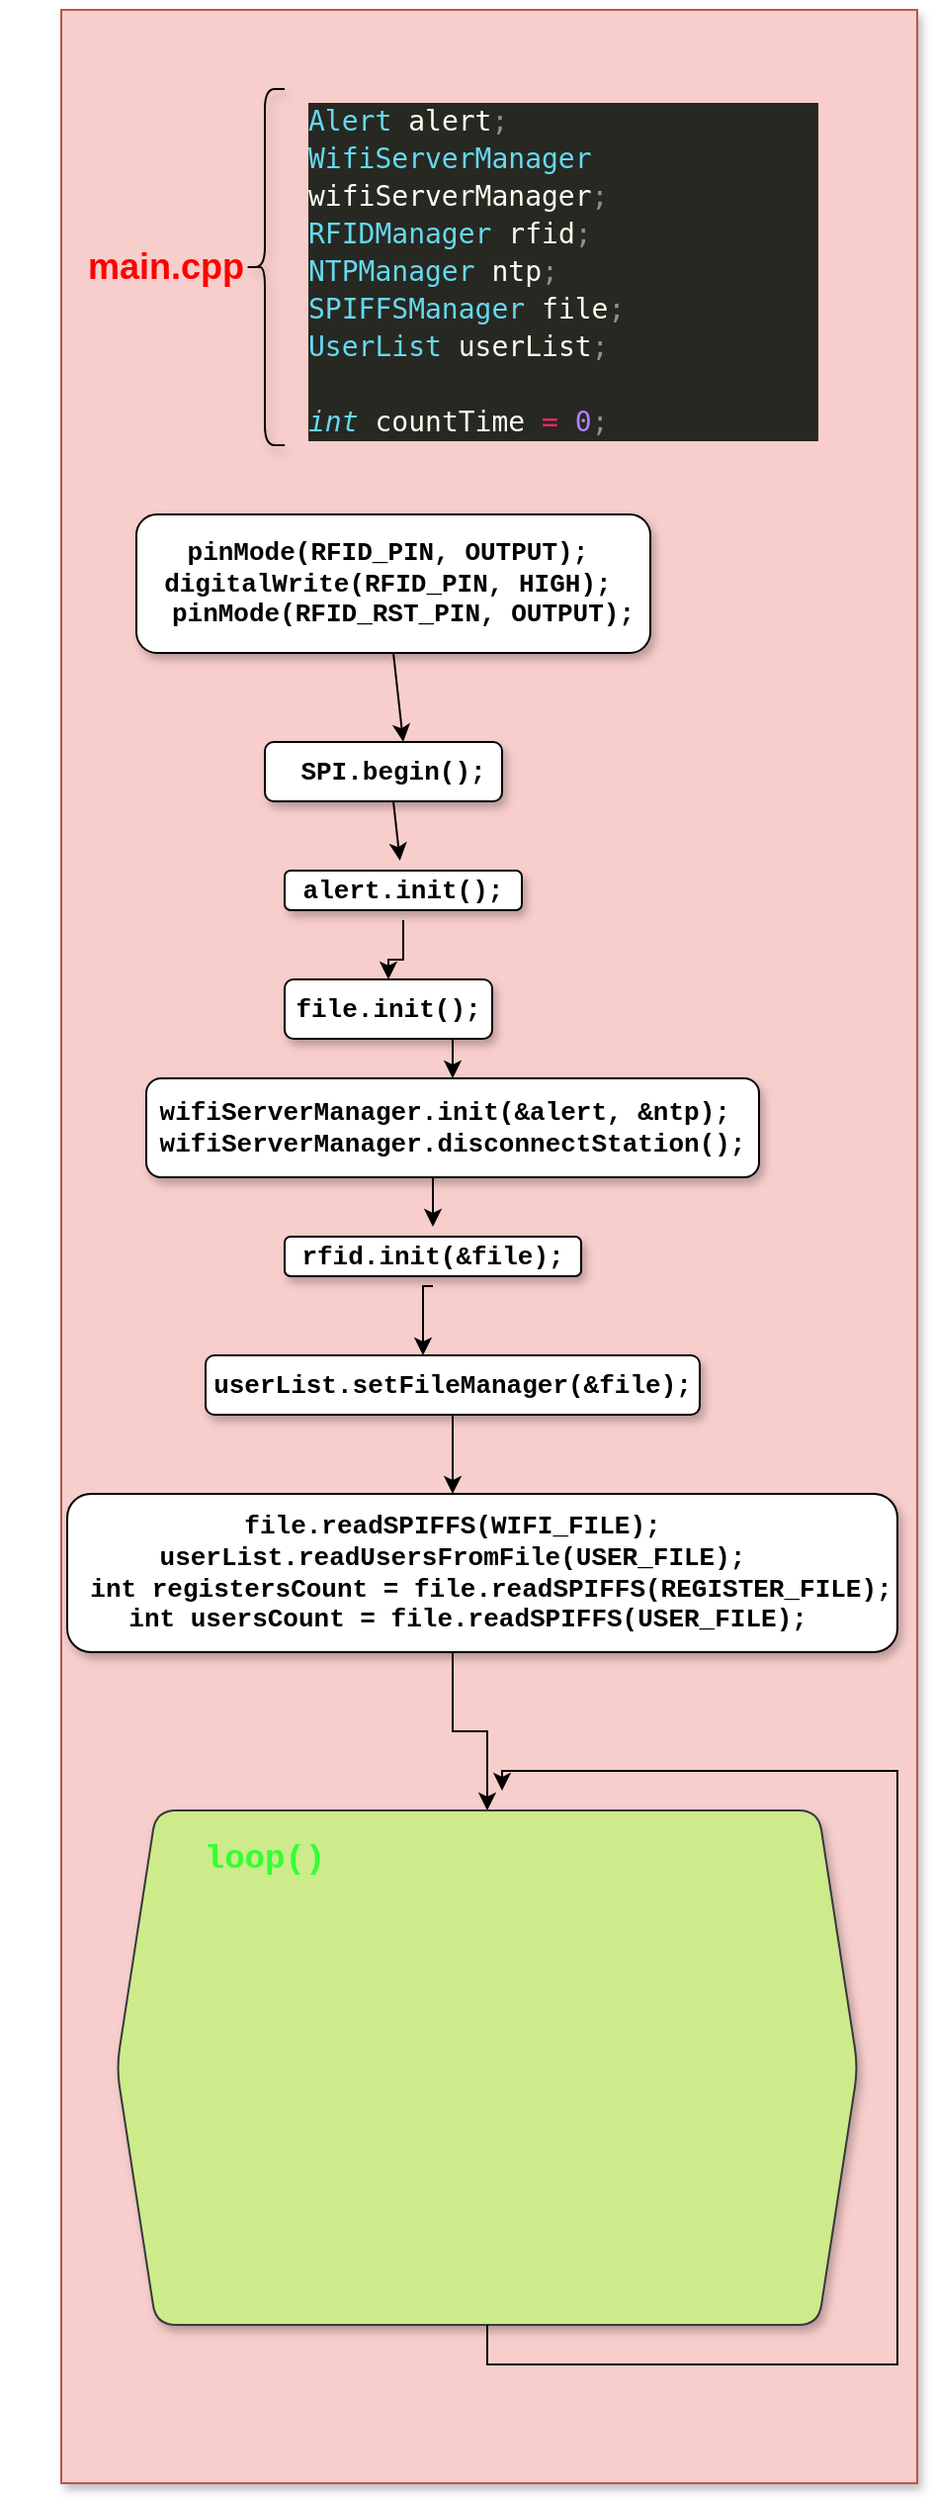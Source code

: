 <mxfile version="18.0.2" type="github">
  <diagram id="C5RBs43oDa-KdzZeNtuy" name="Page-1">
    <mxGraphModel dx="868" dy="1645" grid="1" gridSize="10" guides="1" tooltips="1" connect="1" arrows="1" fold="1" page="1" pageScale="1" pageWidth="827" pageHeight="1169" math="0" shadow="0">
      <root>
        <mxCell id="WIyWlLk6GJQsqaUBKTNV-0" />
        <mxCell id="WIyWlLk6GJQsqaUBKTNV-1" parent="WIyWlLk6GJQsqaUBKTNV-0" />
        <mxCell id="gTUWzl0cyye1RNJ3JdWd-1" value="" style="rounded=0;whiteSpace=wrap;html=1;fontFamily=Helvetica;fontSize=12;strokeColor=#b85450;fillColor=#f8cecc;fontStyle=0;shadow=1;sketch=0;glass=0;" vertex="1" parent="WIyWlLk6GJQsqaUBKTNV-1">
          <mxGeometry x="207" y="-160" width="433" height="1250" as="geometry" />
        </mxCell>
        <mxCell id="gTUWzl0cyye1RNJ3JdWd-2" value="&lt;h2&gt;&lt;font color=&quot;#FF0000&quot;&gt;main.cpp&lt;/font&gt;&lt;br&gt;&lt;/h2&gt;" style="text;html=1;strokeColor=none;fillColor=none;align=center;verticalAlign=middle;whiteSpace=wrap;rounded=0;fontFamily=Helvetica;fontSize=12;fontColor=default;" vertex="1" parent="WIyWlLk6GJQsqaUBKTNV-1">
          <mxGeometry x="230" y="-45" width="60" height="30" as="geometry" />
        </mxCell>
        <mxCell id="gTUWzl0cyye1RNJ3JdWd-4" value="" style="rounded=1;whiteSpace=wrap;html=1;shadow=1;glass=0;sketch=0;fontFamily=Courier New;fontSize=13;fontColor=#FF0000;strokeColor=default;fillColor=default;" vertex="1" parent="WIyWlLk6GJQsqaUBKTNV-1">
          <mxGeometry x="245" y="95" width="260" height="70" as="geometry" />
        </mxCell>
        <mxCell id="gTUWzl0cyye1RNJ3JdWd-5" value="pinMode(RFID_PIN, OUTPUT);&amp;nbsp;&amp;nbsp; digitalWrite(RFID_PIN, HIGH);&amp;nbsp;&amp;nbsp; pinMode(RFID_RST_PIN, OUTPUT); " style="text;html=1;strokeColor=none;fillColor=none;align=center;verticalAlign=middle;whiteSpace=wrap;rounded=0;shadow=1;glass=0;sketch=0;fontFamily=Courier New;fontSize=13;fontColor=#000000;fontStyle=1" vertex="1" parent="WIyWlLk6GJQsqaUBKTNV-1">
          <mxGeometry x="255" y="100" width="250" height="60" as="geometry" />
        </mxCell>
        <mxCell id="gTUWzl0cyye1RNJ3JdWd-6" value="" style="endArrow=classic;html=1;rounded=0;fontFamily=Courier New;fontSize=13;fontColor=#000000;exitX=0.5;exitY=1;exitDx=0;exitDy=0;" edge="1" parent="WIyWlLk6GJQsqaUBKTNV-1" source="gTUWzl0cyye1RNJ3JdWd-4">
          <mxGeometry width="50" height="50" relative="1" as="geometry">
            <mxPoint x="410" y="300" as="sourcePoint" />
            <mxPoint x="380" y="210" as="targetPoint" />
            <Array as="points" />
          </mxGeometry>
        </mxCell>
        <mxCell id="gTUWzl0cyye1RNJ3JdWd-7" value="" style="rounded=1;whiteSpace=wrap;html=1;shadow=1;glass=0;sketch=0;fontFamily=Courier New;fontSize=13;fontColor=#000000;strokeColor=default;fillColor=default;" vertex="1" parent="WIyWlLk6GJQsqaUBKTNV-1">
          <mxGeometry x="310" y="210" width="120" height="30" as="geometry" />
        </mxCell>
        <mxCell id="gTUWzl0cyye1RNJ3JdWd-8" value="&lt;b&gt;SPI.begin();&lt;/b&gt;" style="text;html=1;strokeColor=none;fillColor=none;align=center;verticalAlign=middle;whiteSpace=wrap;rounded=0;shadow=1;glass=0;sketch=0;fontFamily=Courier New;fontSize=13;fontColor=#000000;" vertex="1" parent="WIyWlLk6GJQsqaUBKTNV-1">
          <mxGeometry x="345" y="210" width="60" height="30" as="geometry" />
        </mxCell>
        <mxCell id="gTUWzl0cyye1RNJ3JdWd-14" value="" style="rounded=1;whiteSpace=wrap;html=1;shadow=1;glass=0;sketch=0;fontFamily=Courier New;fontSize=13;fontColor=#000000;strokeColor=default;fillColor=default;" vertex="1" parent="WIyWlLk6GJQsqaUBKTNV-1">
          <mxGeometry x="320" y="275" width="120" height="20" as="geometry" />
        </mxCell>
        <mxCell id="gTUWzl0cyye1RNJ3JdWd-20" style="edgeStyle=orthogonalEdgeStyle;rounded=0;orthogonalLoop=1;jettySize=auto;html=1;exitX=0.5;exitY=1;exitDx=0;exitDy=0;fontFamily=Courier New;fontSize=13;fontColor=#000000;" edge="1" parent="WIyWlLk6GJQsqaUBKTNV-1" source="gTUWzl0cyye1RNJ3JdWd-12" target="gTUWzl0cyye1RNJ3JdWd-18">
          <mxGeometry relative="1" as="geometry" />
        </mxCell>
        <mxCell id="gTUWzl0cyye1RNJ3JdWd-12" value="&lt;b&gt;alert.init();&lt;/b&gt;" style="text;html=1;strokeColor=none;fillColor=none;align=center;verticalAlign=middle;whiteSpace=wrap;rounded=0;shadow=1;glass=0;sketch=0;fontFamily=Courier New;fontSize=13;fontColor=#000000;" vertex="1" parent="WIyWlLk6GJQsqaUBKTNV-1">
          <mxGeometry x="350" y="270" width="60" height="30" as="geometry" />
        </mxCell>
        <mxCell id="gTUWzl0cyye1RNJ3JdWd-16" value="" style="endArrow=classic;html=1;rounded=0;fontFamily=Courier New;fontSize=13;fontColor=#000000;exitX=0.5;exitY=1;exitDx=0;exitDy=0;" edge="1" parent="WIyWlLk6GJQsqaUBKTNV-1" source="gTUWzl0cyye1RNJ3JdWd-8" target="gTUWzl0cyye1RNJ3JdWd-12">
          <mxGeometry width="50" height="50" relative="1" as="geometry">
            <mxPoint x="410" y="300" as="sourcePoint" />
            <mxPoint x="460" y="250" as="targetPoint" />
          </mxGeometry>
        </mxCell>
        <mxCell id="gTUWzl0cyye1RNJ3JdWd-24" style="edgeStyle=orthogonalEdgeStyle;rounded=0;orthogonalLoop=1;jettySize=auto;html=1;exitX=0.5;exitY=1;exitDx=0;exitDy=0;entryX=0.5;entryY=0;entryDx=0;entryDy=0;fontFamily=Courier New;fontSize=13;fontColor=#000000;" edge="1" parent="WIyWlLk6GJQsqaUBKTNV-1" source="gTUWzl0cyye1RNJ3JdWd-18" target="gTUWzl0cyye1RNJ3JdWd-21">
          <mxGeometry relative="1" as="geometry" />
        </mxCell>
        <mxCell id="gTUWzl0cyye1RNJ3JdWd-18" value="&lt;b&gt;file.init();&lt;/b&gt;" style="rounded=1;whiteSpace=wrap;html=1;shadow=1;glass=0;sketch=0;fontFamily=Courier New;fontSize=13;fontColor=#000000;strokeColor=default;fillColor=default;" vertex="1" parent="WIyWlLk6GJQsqaUBKTNV-1">
          <mxGeometry x="320" y="330" width="105" height="30" as="geometry" />
        </mxCell>
        <mxCell id="gTUWzl0cyye1RNJ3JdWd-34" style="edgeStyle=orthogonalEdgeStyle;rounded=0;orthogonalLoop=1;jettySize=auto;html=1;exitX=0.5;exitY=1;exitDx=0;exitDy=0;entryX=0.5;entryY=0;entryDx=0;entryDy=0;fontFamily=Courier New;fontSize=13;fontColor=#000000;" edge="1" parent="WIyWlLk6GJQsqaUBKTNV-1" source="gTUWzl0cyye1RNJ3JdWd-21" target="gTUWzl0cyye1RNJ3JdWd-30">
          <mxGeometry relative="1" as="geometry" />
        </mxCell>
        <mxCell id="gTUWzl0cyye1RNJ3JdWd-21" value="" style="rounded=1;whiteSpace=wrap;html=1;shadow=1;glass=0;sketch=0;fontFamily=Courier New;fontSize=13;fontColor=#000000;strokeColor=default;fillColor=default;" vertex="1" parent="WIyWlLk6GJQsqaUBKTNV-1">
          <mxGeometry x="250" y="380" width="310" height="50" as="geometry" />
        </mxCell>
        <mxCell id="gTUWzl0cyye1RNJ3JdWd-23" value="wifiServerManager.init(&amp;amp;alert, &amp;amp;ntp);&amp;nbsp; wifiServerManager.disconnectStation();" style="text;html=1;strokeColor=none;fillColor=none;align=center;verticalAlign=middle;whiteSpace=wrap;rounded=0;shadow=1;glass=0;sketch=0;fontFamily=Courier New;fontSize=13;fontColor=#000000;fontStyle=1" vertex="1" parent="WIyWlLk6GJQsqaUBKTNV-1">
          <mxGeometry x="375" y="390" width="60" height="30" as="geometry" />
        </mxCell>
        <mxCell id="gTUWzl0cyye1RNJ3JdWd-27" value="" style="shape=curlyBracket;whiteSpace=wrap;html=1;rounded=1;shadow=1;glass=0;sketch=0;fontFamily=Courier New;fontSize=13;fontColor=#FF8000;strokeColor=default;fillColor=default;size=0.5;" vertex="1" parent="WIyWlLk6GJQsqaUBKTNV-1">
          <mxGeometry x="300" y="-120" width="20" height="180" as="geometry" />
        </mxCell>
        <mxCell id="gTUWzl0cyye1RNJ3JdWd-28" value="&lt;div style=&quot;color: rgb(253, 255, 241); background-color: rgb(39, 40, 34); font-family: &amp;quot;Droid Sans Mono&amp;quot;, &amp;quot;monospace&amp;quot;, monospace; font-weight: normal; font-size: 14px; line-height: 19px;&quot;&gt;&lt;div&gt;&lt;span style=&quot;color: #66d9ef;&quot;&gt;Alert&lt;/span&gt;&lt;span style=&quot;color: #fdfff1;&quot;&gt; &lt;/span&gt;&lt;span style=&quot;color: #fdfff1;&quot;&gt;alert&lt;/span&gt;&lt;span style=&quot;color: #919288;&quot;&gt;;&lt;/span&gt;&lt;span style=&quot;color: #6e7066;font-style: italic;&quot;&gt;&lt;br&gt;&lt;/span&gt;&lt;/div&gt;&lt;div&gt;&lt;span style=&quot;color: #66d9ef;&quot;&gt;WifiServerManager&lt;/span&gt;&lt;span style=&quot;color: #fdfff1;&quot;&gt; &lt;/span&gt;&lt;span style=&quot;color: #fdfff1;&quot;&gt;wifiServerManager&lt;/span&gt;&lt;span style=&quot;color: #919288;&quot;&gt;;&lt;/span&gt;&lt;span style=&quot;color: #6e7066;font-style: italic;&quot;&gt;&lt;/span&gt;&lt;/div&gt;&lt;div&gt;&lt;span style=&quot;color: #66d9ef;&quot;&gt;RFIDManager&lt;/span&gt;&lt;span style=&quot;color: #fdfff1;&quot;&gt; &lt;/span&gt;&lt;span style=&quot;color: #fdfff1;&quot;&gt;rfid&lt;/span&gt;&lt;span style=&quot;color: #919288;&quot;&gt;;&lt;/span&gt;&lt;/div&gt;&lt;div&gt;&lt;span style=&quot;color: #66d9ef;&quot;&gt;NTPManager&lt;/span&gt;&lt;span style=&quot;color: #fdfff1;&quot;&gt; &lt;/span&gt;&lt;span style=&quot;color: #fdfff1;&quot;&gt;ntp&lt;/span&gt;&lt;span style=&quot;color: #919288;&quot;&gt;;&lt;/span&gt;&lt;/div&gt;&lt;div&gt;&lt;span style=&quot;color: #66d9ef;&quot;&gt;SPIFFSManager&lt;/span&gt;&lt;span style=&quot;color: #fdfff1;&quot;&gt; &lt;/span&gt;&lt;span style=&quot;color: #fdfff1;&quot;&gt;file&lt;/span&gt;&lt;span style=&quot;color: #919288;&quot;&gt;;&lt;/span&gt;&lt;/div&gt;&lt;div&gt;&lt;span style=&quot;color: #66d9ef;&quot;&gt;UserList&lt;/span&gt;&lt;span style=&quot;color: #fdfff1;&quot;&gt; &lt;/span&gt;&lt;span style=&quot;color: #fdfff1;&quot;&gt;userList&lt;/span&gt;&lt;span style=&quot;color: #919288;&quot;&gt;;&lt;/span&gt;&lt;/div&gt;&lt;br&gt;&lt;div&gt;&lt;span style=&quot;color: #66d9ef;font-style: italic;&quot;&gt;int&lt;/span&gt;&lt;span style=&quot;color: #fdfff1;&quot;&gt; &lt;/span&gt;&lt;span style=&quot;color: #fdfff1;&quot;&gt;countTime&lt;/span&gt;&lt;span style=&quot;color: #fdfff1;&quot;&gt; &lt;/span&gt;&lt;span style=&quot;color: #f92672;&quot;&gt;=&lt;/span&gt;&lt;span style=&quot;color: #fdfff1;&quot;&gt; &lt;/span&gt;&lt;span style=&quot;color: #ae81ff;&quot;&gt;0&lt;/span&gt;&lt;span style=&quot;color: #919288;&quot;&gt;;&lt;/span&gt;&lt;/div&gt;&lt;/div&gt;" style="text;whiteSpace=wrap;html=1;fontSize=13;fontFamily=Courier New;fontColor=#FF8000;" vertex="1" parent="WIyWlLk6GJQsqaUBKTNV-1">
          <mxGeometry x="330" y="-120" width="260" height="215" as="geometry" />
        </mxCell>
        <mxCell id="gTUWzl0cyye1RNJ3JdWd-29" value="" style="rounded=1;whiteSpace=wrap;html=1;shadow=1;glass=0;sketch=0;fontFamily=Courier New;fontSize=13;fontColor=#FF8000;strokeColor=default;fillColor=default;" vertex="1" parent="WIyWlLk6GJQsqaUBKTNV-1">
          <mxGeometry x="320" y="460" width="150" height="20" as="geometry" />
        </mxCell>
        <mxCell id="gTUWzl0cyye1RNJ3JdWd-37" style="edgeStyle=orthogonalEdgeStyle;rounded=0;orthogonalLoop=1;jettySize=auto;html=1;exitX=0.5;exitY=1;exitDx=0;exitDy=0;entryX=0.25;entryY=0;entryDx=0;entryDy=0;fontFamily=Courier New;fontSize=13;fontColor=#000000;" edge="1" parent="WIyWlLk6GJQsqaUBKTNV-1" source="gTUWzl0cyye1RNJ3JdWd-30" target="gTUWzl0cyye1RNJ3JdWd-36">
          <mxGeometry relative="1" as="geometry" />
        </mxCell>
        <mxCell id="gTUWzl0cyye1RNJ3JdWd-30" value="&lt;font color=&quot;#000000&quot;&gt;&lt;b&gt;rfid.init(&amp;amp;file);&lt;/b&gt;&lt;/font&gt;" style="text;html=1;strokeColor=none;fillColor=none;align=center;verticalAlign=middle;whiteSpace=wrap;rounded=0;shadow=1;glass=0;sketch=0;fontFamily=Courier New;fontSize=13;fontColor=#FF8000;" vertex="1" parent="WIyWlLk6GJQsqaUBKTNV-1">
          <mxGeometry x="365" y="455" width="60" height="30" as="geometry" />
        </mxCell>
        <mxCell id="gTUWzl0cyye1RNJ3JdWd-35" value="" style="rounded=1;whiteSpace=wrap;html=1;shadow=1;glass=0;sketch=0;fontFamily=Courier New;fontSize=13;fontColor=#000000;strokeColor=default;fillColor=default;" vertex="1" parent="WIyWlLk6GJQsqaUBKTNV-1">
          <mxGeometry x="280" y="520" width="250" height="30" as="geometry" />
        </mxCell>
        <mxCell id="gTUWzl0cyye1RNJ3JdWd-46" style="edgeStyle=orthogonalEdgeStyle;rounded=0;orthogonalLoop=1;jettySize=auto;html=1;exitX=0.5;exitY=1;exitDx=0;exitDy=0;entryX=0.5;entryY=0;entryDx=0;entryDy=0;fontFamily=Courier New;fontSize=13;fontColor=#000000;" edge="1" parent="WIyWlLk6GJQsqaUBKTNV-1" source="gTUWzl0cyye1RNJ3JdWd-36" target="gTUWzl0cyye1RNJ3JdWd-39">
          <mxGeometry relative="1" as="geometry" />
        </mxCell>
        <mxCell id="gTUWzl0cyye1RNJ3JdWd-36" value="&lt;b&gt;userList.setFileManager(&amp;amp;file);&lt;/b&gt;" style="text;html=1;strokeColor=none;fillColor=none;align=center;verticalAlign=middle;whiteSpace=wrap;rounded=0;shadow=1;glass=0;sketch=0;fontFamily=Courier New;fontSize=13;fontColor=#000000;" vertex="1" parent="WIyWlLk6GJQsqaUBKTNV-1">
          <mxGeometry x="375" y="520" width="60" height="30" as="geometry" />
        </mxCell>
        <mxCell id="gTUWzl0cyye1RNJ3JdWd-38" value="" style="rounded=1;whiteSpace=wrap;html=1;shadow=1;glass=0;sketch=0;fontFamily=Courier New;fontSize=13;fontColor=#000000;strokeColor=default;fillColor=default;" vertex="1" parent="WIyWlLk6GJQsqaUBKTNV-1">
          <mxGeometry x="210" y="590" width="420" height="80" as="geometry" />
        </mxCell>
        <mxCell id="gTUWzl0cyye1RNJ3JdWd-48" value="" style="edgeStyle=orthogonalEdgeStyle;rounded=0;orthogonalLoop=1;jettySize=auto;html=1;fontFamily=Courier New;fontSize=13;fontColor=#000000;" edge="1" parent="WIyWlLk6GJQsqaUBKTNV-1" source="gTUWzl0cyye1RNJ3JdWd-39" target="gTUWzl0cyye1RNJ3JdWd-47">
          <mxGeometry relative="1" as="geometry" />
        </mxCell>
        <mxCell id="gTUWzl0cyye1RNJ3JdWd-39" value="&lt;div&gt;file.readSPIFFS(WIFI_FILE);&lt;/div&gt;&lt;div&gt;userList.readUsersFromFile(USER_FILE); &lt;br&gt;&lt;/div&gt;&lt;div&gt;&amp;nbsp;&amp;nbsp;&amp;nbsp;&amp;nbsp; int registersCount = file.readSPIFFS(REGISTER_FILE); &lt;br&gt;&lt;/div&gt;&lt;div&gt;&amp;nbsp; int usersCount = file.readSPIFFS(USER_FILE);&lt;br&gt;&lt;/div&gt;" style="text;html=1;strokeColor=none;fillColor=none;align=center;verticalAlign=middle;whiteSpace=wrap;rounded=0;shadow=1;glass=0;sketch=0;fontFamily=Courier New;fontSize=13;fontColor=#000000;fontStyle=1" vertex="1" parent="WIyWlLk6GJQsqaUBKTNV-1">
          <mxGeometry x="180" y="590" width="450" height="80" as="geometry" />
        </mxCell>
        <mxCell id="gTUWzl0cyye1RNJ3JdWd-47" value="" style="shape=hexagon;perimeter=hexagonPerimeter2;whiteSpace=wrap;html=1;fixedSize=1;rounded=1;shadow=1;glass=0;sketch=0;fontFamily=Courier New;fontSize=13;strokeColor=#36393d;fillColor=#cdeb8b;" vertex="1" parent="WIyWlLk6GJQsqaUBKTNV-1">
          <mxGeometry x="235" y="750" width="375" height="260" as="geometry" />
        </mxCell>
        <mxCell id="gTUWzl0cyye1RNJ3JdWd-49" value="&lt;font style=&quot;font-size: 17px;&quot; color=&quot;#33FF33&quot;&gt;&lt;b style=&quot;font-size: 17px;&quot;&gt;loop()&lt;/b&gt;&lt;/font&gt;" style="text;html=1;strokeColor=none;fillColor=none;align=center;verticalAlign=middle;whiteSpace=wrap;rounded=0;shadow=1;glass=0;sketch=0;fontFamily=Courier New;fontSize=17;fontColor=#000000;" vertex="1" parent="WIyWlLk6GJQsqaUBKTNV-1">
          <mxGeometry x="280" y="760" width="60" height="30" as="geometry" />
        </mxCell>
        <mxCell id="gTUWzl0cyye1RNJ3JdWd-50" style="edgeStyle=orthogonalEdgeStyle;rounded=0;orthogonalLoop=1;jettySize=auto;html=1;exitX=0.5;exitY=1;exitDx=0;exitDy=0;fontFamily=Courier New;fontSize=17;fontColor=#33FF33;" edge="1" parent="WIyWlLk6GJQsqaUBKTNV-1" source="gTUWzl0cyye1RNJ3JdWd-47">
          <mxGeometry relative="1" as="geometry">
            <mxPoint x="430" y="740" as="targetPoint" />
            <Array as="points">
              <mxPoint x="423" y="1030" />
              <mxPoint x="630" y="1030" />
              <mxPoint x="630" y="730" />
              <mxPoint x="430" y="730" />
            </Array>
          </mxGeometry>
        </mxCell>
      </root>
    </mxGraphModel>
  </diagram>
</mxfile>
